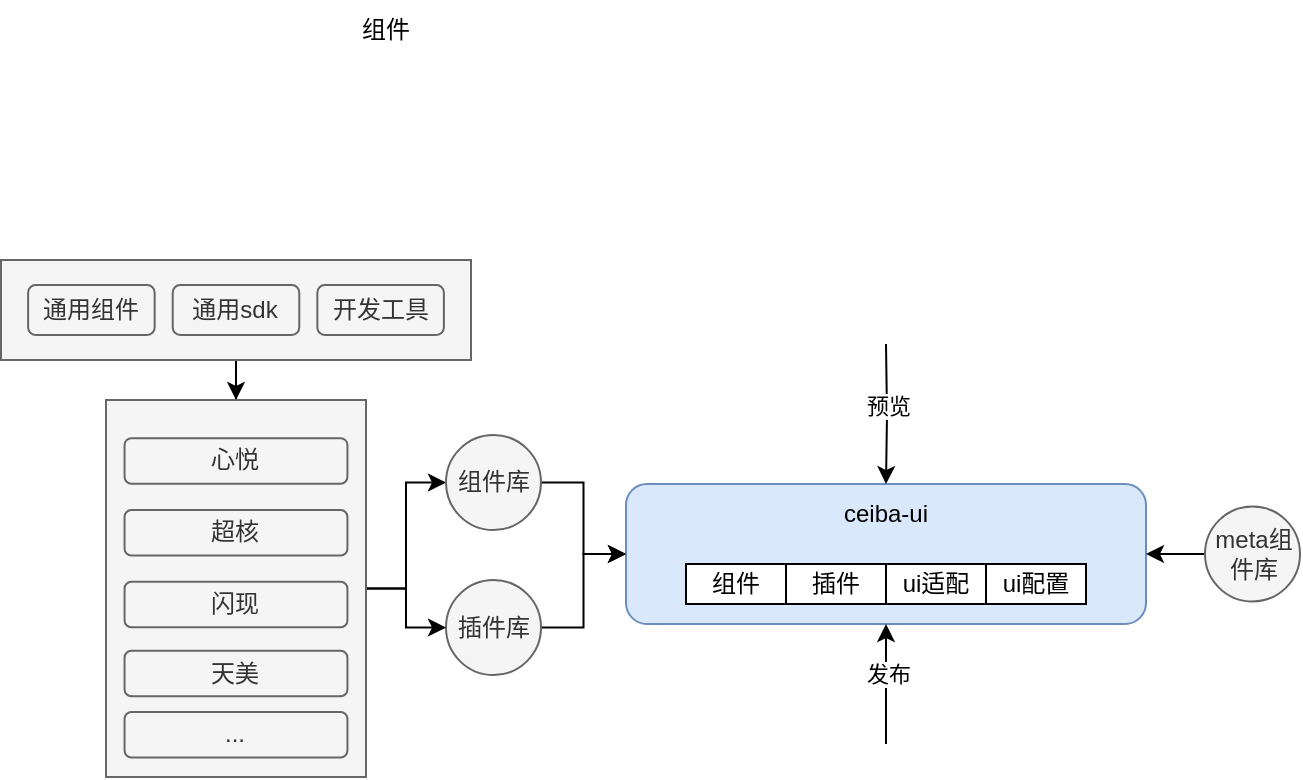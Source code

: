 <mxfile version="15.5.7" type="github">
  <diagram id="rk3C6pTUY0xWVFAPisOY" name="Page-1">
    <mxGraphModel dx="1185" dy="662" grid="1" gridSize="10" guides="1" tooltips="1" connect="1" arrows="1" fold="1" page="1" pageScale="1" pageWidth="827" pageHeight="1169" math="0" shadow="0">
      <root>
        <mxCell id="0" />
        <mxCell id="1" parent="0" />
        <mxCell id="pB1RGP40LvwcYAefXJI1-61" style="edgeStyle=orthogonalEdgeStyle;rounded=0;orthogonalLoop=1;jettySize=auto;html=1;exitX=0.5;exitY=1;exitDx=0;exitDy=0;" edge="1" parent="1" source="pB1RGP40LvwcYAefXJI1-59" target="pB1RGP40LvwcYAefXJI1-15">
          <mxGeometry relative="1" as="geometry" />
        </mxCell>
        <mxCell id="pB1RGP40LvwcYAefXJI1-38" style="edgeStyle=orthogonalEdgeStyle;rounded=0;orthogonalLoop=1;jettySize=auto;html=1;exitX=1;exitY=0.5;exitDx=0;exitDy=0;" edge="1" parent="1" source="pB1RGP40LvwcYAefXJI1-15" target="pB1RGP40LvwcYAefXJI1-34">
          <mxGeometry relative="1" as="geometry" />
        </mxCell>
        <mxCell id="pB1RGP40LvwcYAefXJI1-18" value="" style="rounded=1;whiteSpace=wrap;html=1;fillColor=#dae8fc;strokeColor=#6c8ebf;" vertex="1" parent="1">
          <mxGeometry x="400" y="432" width="260" height="70" as="geometry" />
        </mxCell>
        <mxCell id="pB1RGP40LvwcYAefXJI1-19" value="ceiba-ui" style="text;html=1;strokeColor=none;fillColor=none;align=center;verticalAlign=middle;whiteSpace=wrap;rounded=0;" vertex="1" parent="1">
          <mxGeometry x="500" y="432" width="60" height="30" as="geometry" />
        </mxCell>
        <mxCell id="pB1RGP40LvwcYAefXJI1-20" value="组件" style="rounded=0;whiteSpace=wrap;html=1;" vertex="1" parent="1">
          <mxGeometry x="430" y="472" width="50" height="20" as="geometry" />
        </mxCell>
        <mxCell id="pB1RGP40LvwcYAefXJI1-21" value="插件" style="rounded=0;whiteSpace=wrap;html=1;" vertex="1" parent="1">
          <mxGeometry x="480" y="472" width="50" height="20" as="geometry" />
        </mxCell>
        <mxCell id="pB1RGP40LvwcYAefXJI1-22" value="ui适配" style="rounded=0;whiteSpace=wrap;html=1;" vertex="1" parent="1">
          <mxGeometry x="530" y="472" width="50" height="20" as="geometry" />
        </mxCell>
        <mxCell id="pB1RGP40LvwcYAefXJI1-23" value="ui配置" style="rounded=0;whiteSpace=wrap;html=1;" vertex="1" parent="1">
          <mxGeometry x="580" y="472" width="50" height="20" as="geometry" />
        </mxCell>
        <mxCell id="pB1RGP40LvwcYAefXJI1-24" value="组件" style="text;html=1;strokeColor=none;fillColor=none;align=center;verticalAlign=middle;whiteSpace=wrap;rounded=0;" vertex="1" parent="1">
          <mxGeometry x="250" y="190" width="60" height="30" as="geometry" />
        </mxCell>
        <mxCell id="pB1RGP40LvwcYAefXJI1-26" style="edgeStyle=orthogonalEdgeStyle;rounded=0;orthogonalLoop=1;jettySize=auto;html=1;exitX=0.5;exitY=1;exitDx=0;exitDy=0;entryX=0.5;entryY=0;entryDx=0;entryDy=0;" edge="1" parent="1" target="pB1RGP40LvwcYAefXJI1-19">
          <mxGeometry relative="1" as="geometry">
            <mxPoint x="530" y="362" as="sourcePoint" />
          </mxGeometry>
        </mxCell>
        <mxCell id="pB1RGP40LvwcYAefXJI1-31" value="预览" style="edgeLabel;html=1;align=center;verticalAlign=middle;resizable=0;points=[];" vertex="1" connectable="0" parent="pB1RGP40LvwcYAefXJI1-26">
          <mxGeometry x="-0.124" relative="1" as="geometry">
            <mxPoint as="offset" />
          </mxGeometry>
        </mxCell>
        <mxCell id="pB1RGP40LvwcYAefXJI1-32" value="" style="endArrow=classic;html=1;rounded=0;entryX=0.5;entryY=1;entryDx=0;entryDy=0;" edge="1" parent="1" target="pB1RGP40LvwcYAefXJI1-18">
          <mxGeometry width="50" height="50" relative="1" as="geometry">
            <mxPoint x="530" y="562" as="sourcePoint" />
            <mxPoint x="550" y="512" as="targetPoint" />
          </mxGeometry>
        </mxCell>
        <mxCell id="pB1RGP40LvwcYAefXJI1-33" value="发布" style="edgeLabel;html=1;align=center;verticalAlign=middle;resizable=0;points=[];" vertex="1" connectable="0" parent="pB1RGP40LvwcYAefXJI1-32">
          <mxGeometry x="0.163" y="-1" relative="1" as="geometry">
            <mxPoint as="offset" />
          </mxGeometry>
        </mxCell>
        <mxCell id="pB1RGP40LvwcYAefXJI1-53" style="edgeStyle=orthogonalEdgeStyle;rounded=0;orthogonalLoop=1;jettySize=auto;html=1;exitX=1;exitY=0.5;exitDx=0;exitDy=0;entryX=0;entryY=0.5;entryDx=0;entryDy=0;" edge="1" parent="1" source="pB1RGP40LvwcYAefXJI1-34" target="pB1RGP40LvwcYAefXJI1-18">
          <mxGeometry relative="1" as="geometry" />
        </mxCell>
        <mxCell id="pB1RGP40LvwcYAefXJI1-34" value="组件库" style="ellipse;whiteSpace=wrap;html=1;aspect=fixed;fillColor=#f5f5f5;fontColor=#333333;strokeColor=#666666;" vertex="1" parent="1">
          <mxGeometry x="310" y="407.5" width="47.5" height="47.5" as="geometry" />
        </mxCell>
        <mxCell id="pB1RGP40LvwcYAefXJI1-41" style="edgeStyle=orthogonalEdgeStyle;rounded=0;orthogonalLoop=1;jettySize=auto;html=1;exitX=0;exitY=0.5;exitDx=0;exitDy=0;entryX=1;entryY=0.5;entryDx=0;entryDy=0;" edge="1" parent="1" source="pB1RGP40LvwcYAefXJI1-40" target="pB1RGP40LvwcYAefXJI1-18">
          <mxGeometry relative="1" as="geometry" />
        </mxCell>
        <mxCell id="pB1RGP40LvwcYAefXJI1-40" value="meta组件库" style="ellipse;whiteSpace=wrap;html=1;aspect=fixed;fillColor=#f5f5f5;strokeColor=#666666;fontColor=#333333;" vertex="1" parent="1">
          <mxGeometry x="689.5" y="443.25" width="47.5" height="47.5" as="geometry" />
        </mxCell>
        <mxCell id="pB1RGP40LvwcYAefXJI1-54" style="edgeStyle=orthogonalEdgeStyle;rounded=0;orthogonalLoop=1;jettySize=auto;html=1;exitX=1;exitY=0.5;exitDx=0;exitDy=0;" edge="1" parent="1" source="pB1RGP40LvwcYAefXJI1-51" target="pB1RGP40LvwcYAefXJI1-18">
          <mxGeometry relative="1" as="geometry" />
        </mxCell>
        <mxCell id="pB1RGP40LvwcYAefXJI1-51" value="插件库" style="ellipse;whiteSpace=wrap;html=1;aspect=fixed;fillColor=#f5f5f5;fontColor=#333333;strokeColor=#666666;" vertex="1" parent="1">
          <mxGeometry x="310" y="480" width="47.5" height="47.5" as="geometry" />
        </mxCell>
        <mxCell id="pB1RGP40LvwcYAefXJI1-52" style="edgeStyle=orthogonalEdgeStyle;rounded=0;orthogonalLoop=1;jettySize=auto;html=1;exitX=1;exitY=0.5;exitDx=0;exitDy=0;" edge="1" parent="1" source="pB1RGP40LvwcYAefXJI1-15" target="pB1RGP40LvwcYAefXJI1-51">
          <mxGeometry relative="1" as="geometry" />
        </mxCell>
        <mxCell id="pB1RGP40LvwcYAefXJI1-15" value="" style="rounded=0;whiteSpace=wrap;html=1;fillColor=#f5f5f5;fontColor=#333333;strokeColor=#666666;" vertex="1" parent="1">
          <mxGeometry x="140" y="390" width="130" height="188.5" as="geometry" />
        </mxCell>
        <mxCell id="pB1RGP40LvwcYAefXJI1-7" value="超核" style="rounded=1;whiteSpace=wrap;html=1;fillColor=#f5f5f5;fontColor=#333333;strokeColor=#666666;" vertex="1" parent="1">
          <mxGeometry x="149.286" y="445.0" width="111.429" height="22.779" as="geometry" />
        </mxCell>
        <mxCell id="pB1RGP40LvwcYAefXJI1-28" value="..." style="rounded=1;whiteSpace=wrap;html=1;fillColor=#f5f5f5;fontColor=#333333;strokeColor=#666666;" vertex="1" parent="1">
          <mxGeometry x="149.286" y="545.959" width="111.429" height="22.779" as="geometry" />
        </mxCell>
        <mxCell id="pB1RGP40LvwcYAefXJI1-55" value="心悦" style="rounded=1;whiteSpace=wrap;html=1;fillColor=#f5f5f5;fontColor=#333333;strokeColor=#666666;" vertex="1" parent="1">
          <mxGeometry x="149.286" y="409.07" width="111.429" height="22.779" as="geometry" />
        </mxCell>
        <mxCell id="pB1RGP40LvwcYAefXJI1-56" value="闪现" style="rounded=1;whiteSpace=wrap;html=1;fillColor=#f5f5f5;fontColor=#333333;strokeColor=#666666;" vertex="1" parent="1">
          <mxGeometry x="149.286" y="480.839" width="111.429" height="22.779" as="geometry" />
        </mxCell>
        <mxCell id="pB1RGP40LvwcYAefXJI1-57" value="天美" style="rounded=1;whiteSpace=wrap;html=1;fillColor=#f5f5f5;fontColor=#333333;strokeColor=#666666;" vertex="1" parent="1">
          <mxGeometry x="149.286" y="515.361" width="111.429" height="22.779" as="geometry" />
        </mxCell>
        <mxCell id="pB1RGP40LvwcYAefXJI1-62" value="" style="group;fillColor=#f5f5f5;fontColor=#333333;strokeColor=#666666;" vertex="1" connectable="0" parent="1">
          <mxGeometry x="87.5" y="320" width="235" height="50" as="geometry" />
        </mxCell>
        <mxCell id="pB1RGP40LvwcYAefXJI1-59" value="" style="rounded=0;whiteSpace=wrap;html=1;fillColor=#f5f5f5;fontColor=#333333;strokeColor=#666666;" vertex="1" parent="pB1RGP40LvwcYAefXJI1-62">
          <mxGeometry width="235" height="50" as="geometry" />
        </mxCell>
        <mxCell id="pB1RGP40LvwcYAefXJI1-45" value="通用sdk" style="rounded=1;whiteSpace=wrap;html=1;fillColor=#f5f5f5;fontColor=#333333;strokeColor=#666666;" vertex="1" parent="pB1RGP40LvwcYAefXJI1-62">
          <mxGeometry x="85.865" y="12.5" width="63.269" height="25" as="geometry" />
        </mxCell>
        <mxCell id="pB1RGP40LvwcYAefXJI1-47" value="开发工具" style="rounded=1;whiteSpace=wrap;html=1;fillColor=#f5f5f5;fontColor=#333333;strokeColor=#666666;" vertex="1" parent="pB1RGP40LvwcYAefXJI1-62">
          <mxGeometry x="158.173" y="12.5" width="63.269" height="25" as="geometry" />
        </mxCell>
        <mxCell id="pB1RGP40LvwcYAefXJI1-48" value="通用组件" style="rounded=1;whiteSpace=wrap;html=1;fillColor=#f5f5f5;fontColor=#333333;strokeColor=#666666;" vertex="1" parent="pB1RGP40LvwcYAefXJI1-62">
          <mxGeometry x="13.558" y="12.5" width="63.269" height="25" as="geometry" />
        </mxCell>
      </root>
    </mxGraphModel>
  </diagram>
</mxfile>
